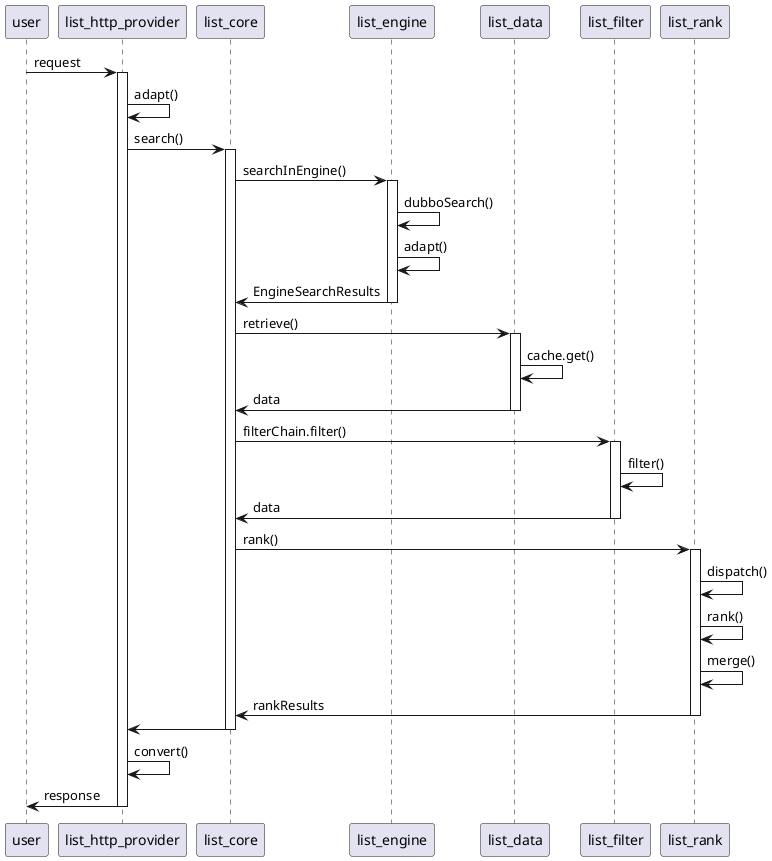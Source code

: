 @startuml

participant user

user -> list_http_provider : request
activate list_http_provider

list_http_provider -> list_http_provider: adapt()

list_http_provider -> list_core : search()
activate list_core

list_core -> list_engine: searchInEngine()
activate list_engine

list_engine -> list_engine: dubboSearch()
list_engine -> list_engine: adapt()

list_engine -> list_core: EngineSearchResults
deactivate list_engine

list_core -> list_data: retrieve()
activate list_data

list_data -> list_data:cache.get()

list_data->list_core: data
deactivate list_data

list_core -> list_filter: filterChain.filter()
activate list_filter

list_filter -> list_filter: filter()

list_filter -> list_core: data
deactivate list_filter

list_core -> list_rank: rank()
activate list_rank

list_rank -> list_rank: dispatch()
list_rank -> list_rank: rank()
list_rank -> list_rank: merge()

list_rank -> list_core: rankResults
deactivate list_rank

list_core -> list_http_provider
deactivate list_core

list_http_provider -> list_http_provider: convert()

list_http_provider -> user: response

deactivate list_http_provider



@enduml